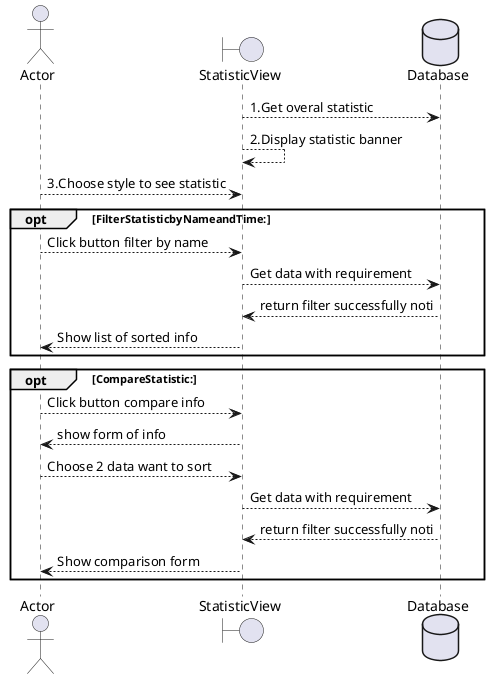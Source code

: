 @startuml Thong ke doanh thu

actor Actor 
boundary StatisticView 
database Database 

StatisticView  --> Database: 1.Get overal statistic
StatisticView  --> StatisticView : 2.Display statistic banner
Actor --> StatisticView : 3.Choose style to see statistic

opt FilterStatisticbyNameandTime:
Actor --> StatisticView: Click button filter by name
StatisticView --> Database:Get data with requirement
Database --> StatisticView: return filter successfully noti
StatisticView --> Actor: Show list of sorted info
end   

opt CompareStatistic:
Actor --> StatisticView: Click button compare info
StatisticView --> Actor: show form of info
Actor --> StatisticView: Choose 2 data want to sort
StatisticView --> Database:Get data with requirement
Database --> StatisticView: return filter successfully noti
StatisticView --> Actor: Show comparison form
end

 
 

@enduml